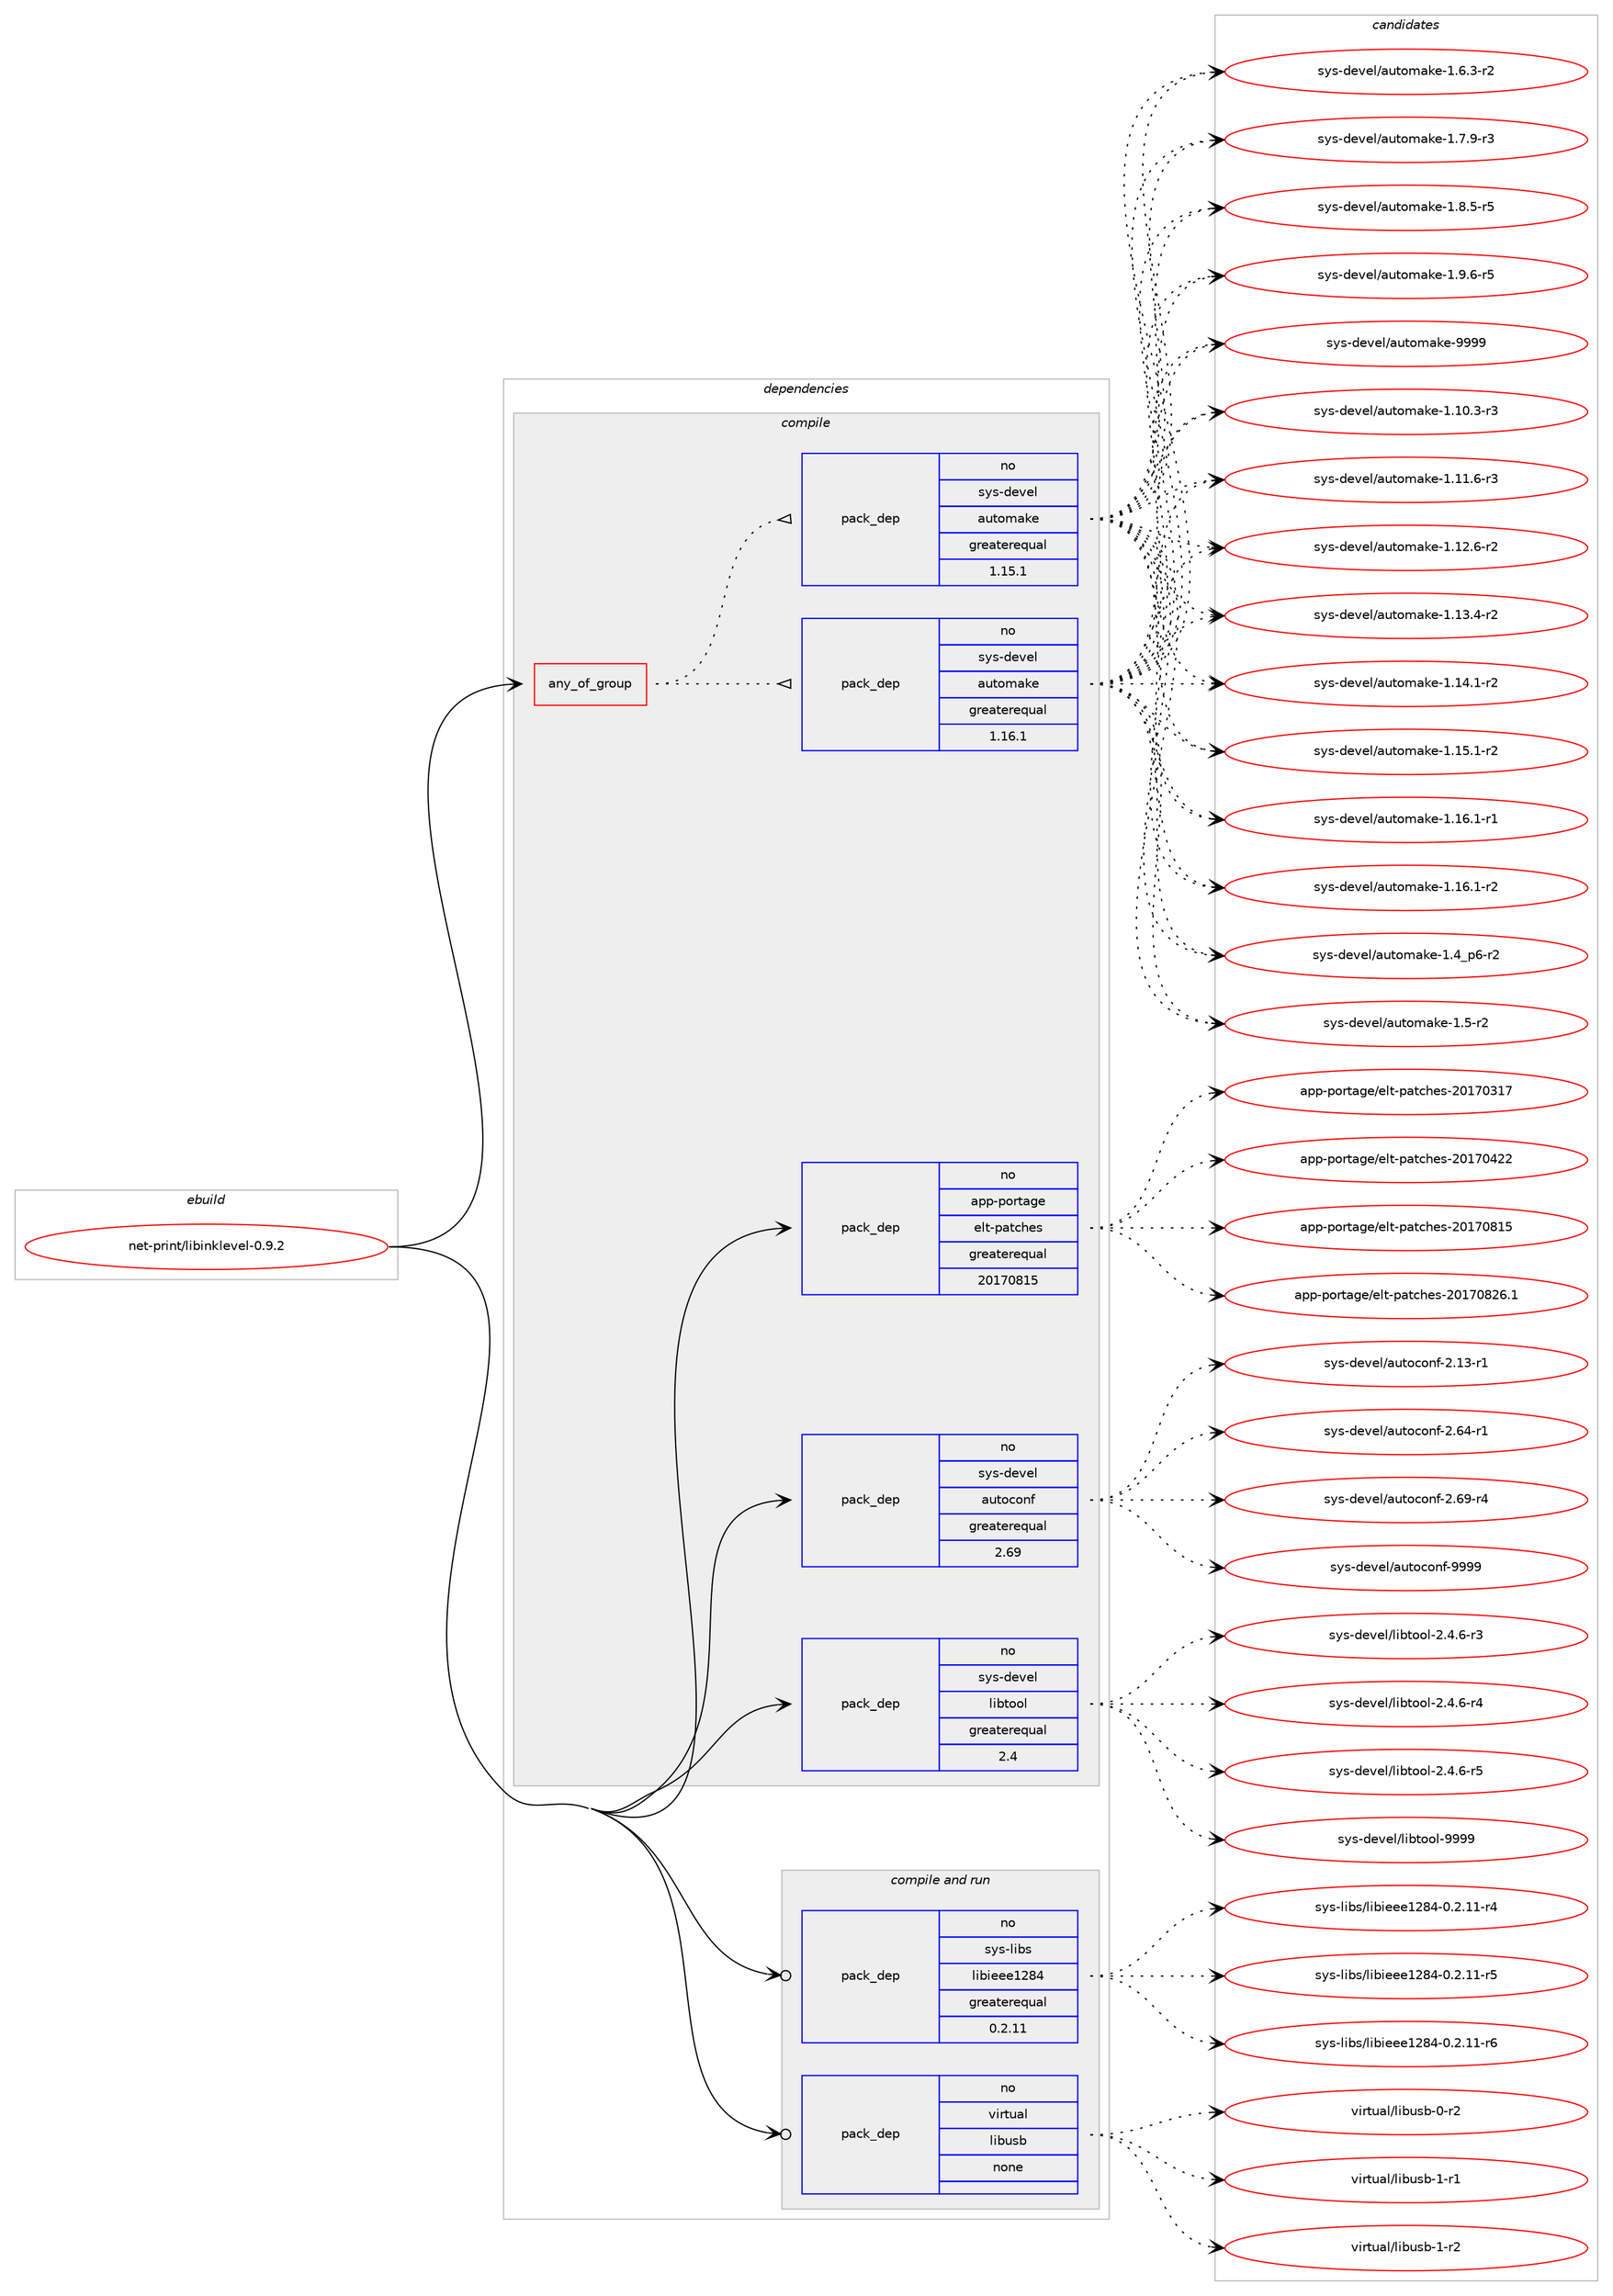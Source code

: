 digraph prolog {

# *************
# Graph options
# *************

newrank=true;
concentrate=true;
compound=true;
graph [rankdir=LR,fontname=Helvetica,fontsize=10,ranksep=1.5];#, ranksep=2.5, nodesep=0.2];
edge  [arrowhead=vee];
node  [fontname=Helvetica,fontsize=10];

# **********
# The ebuild
# **********

subgraph cluster_leftcol {
color=gray;
rank=same;
label=<<i>ebuild</i>>;
id [label="net-print/libinklevel-0.9.2", color=red, width=4, href="../net-print/libinklevel-0.9.2.svg"];
}

# ****************
# The dependencies
# ****************

subgraph cluster_midcol {
color=gray;
label=<<i>dependencies</i>>;
subgraph cluster_compile {
fillcolor="#eeeeee";
style=filled;
label=<<i>compile</i>>;
subgraph any14354 {
dependency841802 [label=<<TABLE BORDER="0" CELLBORDER="1" CELLSPACING="0" CELLPADDING="4"><TR><TD CELLPADDING="10">any_of_group</TD></TR></TABLE>>, shape=none, color=red];subgraph pack621743 {
dependency841803 [label=<<TABLE BORDER="0" CELLBORDER="1" CELLSPACING="0" CELLPADDING="4" WIDTH="220"><TR><TD ROWSPAN="6" CELLPADDING="30">pack_dep</TD></TR><TR><TD WIDTH="110">no</TD></TR><TR><TD>sys-devel</TD></TR><TR><TD>automake</TD></TR><TR><TD>greaterequal</TD></TR><TR><TD>1.16.1</TD></TR></TABLE>>, shape=none, color=blue];
}
dependency841802:e -> dependency841803:w [weight=20,style="dotted",arrowhead="oinv"];
subgraph pack621744 {
dependency841804 [label=<<TABLE BORDER="0" CELLBORDER="1" CELLSPACING="0" CELLPADDING="4" WIDTH="220"><TR><TD ROWSPAN="6" CELLPADDING="30">pack_dep</TD></TR><TR><TD WIDTH="110">no</TD></TR><TR><TD>sys-devel</TD></TR><TR><TD>automake</TD></TR><TR><TD>greaterequal</TD></TR><TR><TD>1.15.1</TD></TR></TABLE>>, shape=none, color=blue];
}
dependency841802:e -> dependency841804:w [weight=20,style="dotted",arrowhead="oinv"];
}
id:e -> dependency841802:w [weight=20,style="solid",arrowhead="vee"];
subgraph pack621745 {
dependency841805 [label=<<TABLE BORDER="0" CELLBORDER="1" CELLSPACING="0" CELLPADDING="4" WIDTH="220"><TR><TD ROWSPAN="6" CELLPADDING="30">pack_dep</TD></TR><TR><TD WIDTH="110">no</TD></TR><TR><TD>app-portage</TD></TR><TR><TD>elt-patches</TD></TR><TR><TD>greaterequal</TD></TR><TR><TD>20170815</TD></TR></TABLE>>, shape=none, color=blue];
}
id:e -> dependency841805:w [weight=20,style="solid",arrowhead="vee"];
subgraph pack621746 {
dependency841806 [label=<<TABLE BORDER="0" CELLBORDER="1" CELLSPACING="0" CELLPADDING="4" WIDTH="220"><TR><TD ROWSPAN="6" CELLPADDING="30">pack_dep</TD></TR><TR><TD WIDTH="110">no</TD></TR><TR><TD>sys-devel</TD></TR><TR><TD>autoconf</TD></TR><TR><TD>greaterequal</TD></TR><TR><TD>2.69</TD></TR></TABLE>>, shape=none, color=blue];
}
id:e -> dependency841806:w [weight=20,style="solid",arrowhead="vee"];
subgraph pack621747 {
dependency841807 [label=<<TABLE BORDER="0" CELLBORDER="1" CELLSPACING="0" CELLPADDING="4" WIDTH="220"><TR><TD ROWSPAN="6" CELLPADDING="30">pack_dep</TD></TR><TR><TD WIDTH="110">no</TD></TR><TR><TD>sys-devel</TD></TR><TR><TD>libtool</TD></TR><TR><TD>greaterequal</TD></TR><TR><TD>2.4</TD></TR></TABLE>>, shape=none, color=blue];
}
id:e -> dependency841807:w [weight=20,style="solid",arrowhead="vee"];
}
subgraph cluster_compileandrun {
fillcolor="#eeeeee";
style=filled;
label=<<i>compile and run</i>>;
subgraph pack621748 {
dependency841808 [label=<<TABLE BORDER="0" CELLBORDER="1" CELLSPACING="0" CELLPADDING="4" WIDTH="220"><TR><TD ROWSPAN="6" CELLPADDING="30">pack_dep</TD></TR><TR><TD WIDTH="110">no</TD></TR><TR><TD>sys-libs</TD></TR><TR><TD>libieee1284</TD></TR><TR><TD>greaterequal</TD></TR><TR><TD>0.2.11</TD></TR></TABLE>>, shape=none, color=blue];
}
id:e -> dependency841808:w [weight=20,style="solid",arrowhead="odotvee"];
subgraph pack621749 {
dependency841809 [label=<<TABLE BORDER="0" CELLBORDER="1" CELLSPACING="0" CELLPADDING="4" WIDTH="220"><TR><TD ROWSPAN="6" CELLPADDING="30">pack_dep</TD></TR><TR><TD WIDTH="110">no</TD></TR><TR><TD>virtual</TD></TR><TR><TD>libusb</TD></TR><TR><TD>none</TD></TR><TR><TD></TD></TR></TABLE>>, shape=none, color=blue];
}
id:e -> dependency841809:w [weight=20,style="solid",arrowhead="odotvee"];
}
subgraph cluster_run {
fillcolor="#eeeeee";
style=filled;
label=<<i>run</i>>;
}
}

# **************
# The candidates
# **************

subgraph cluster_choices {
rank=same;
color=gray;
label=<<i>candidates</i>>;

subgraph choice621743 {
color=black;
nodesep=1;
choice11512111545100101118101108479711711611110997107101454946494846514511451 [label="sys-devel/automake-1.10.3-r3", color=red, width=4,href="../sys-devel/automake-1.10.3-r3.svg"];
choice11512111545100101118101108479711711611110997107101454946494946544511451 [label="sys-devel/automake-1.11.6-r3", color=red, width=4,href="../sys-devel/automake-1.11.6-r3.svg"];
choice11512111545100101118101108479711711611110997107101454946495046544511450 [label="sys-devel/automake-1.12.6-r2", color=red, width=4,href="../sys-devel/automake-1.12.6-r2.svg"];
choice11512111545100101118101108479711711611110997107101454946495146524511450 [label="sys-devel/automake-1.13.4-r2", color=red, width=4,href="../sys-devel/automake-1.13.4-r2.svg"];
choice11512111545100101118101108479711711611110997107101454946495246494511450 [label="sys-devel/automake-1.14.1-r2", color=red, width=4,href="../sys-devel/automake-1.14.1-r2.svg"];
choice11512111545100101118101108479711711611110997107101454946495346494511450 [label="sys-devel/automake-1.15.1-r2", color=red, width=4,href="../sys-devel/automake-1.15.1-r2.svg"];
choice11512111545100101118101108479711711611110997107101454946495446494511449 [label="sys-devel/automake-1.16.1-r1", color=red, width=4,href="../sys-devel/automake-1.16.1-r1.svg"];
choice11512111545100101118101108479711711611110997107101454946495446494511450 [label="sys-devel/automake-1.16.1-r2", color=red, width=4,href="../sys-devel/automake-1.16.1-r2.svg"];
choice115121115451001011181011084797117116111109971071014549465295112544511450 [label="sys-devel/automake-1.4_p6-r2", color=red, width=4,href="../sys-devel/automake-1.4_p6-r2.svg"];
choice11512111545100101118101108479711711611110997107101454946534511450 [label="sys-devel/automake-1.5-r2", color=red, width=4,href="../sys-devel/automake-1.5-r2.svg"];
choice115121115451001011181011084797117116111109971071014549465446514511450 [label="sys-devel/automake-1.6.3-r2", color=red, width=4,href="../sys-devel/automake-1.6.3-r2.svg"];
choice115121115451001011181011084797117116111109971071014549465546574511451 [label="sys-devel/automake-1.7.9-r3", color=red, width=4,href="../sys-devel/automake-1.7.9-r3.svg"];
choice115121115451001011181011084797117116111109971071014549465646534511453 [label="sys-devel/automake-1.8.5-r5", color=red, width=4,href="../sys-devel/automake-1.8.5-r5.svg"];
choice115121115451001011181011084797117116111109971071014549465746544511453 [label="sys-devel/automake-1.9.6-r5", color=red, width=4,href="../sys-devel/automake-1.9.6-r5.svg"];
choice115121115451001011181011084797117116111109971071014557575757 [label="sys-devel/automake-9999", color=red, width=4,href="../sys-devel/automake-9999.svg"];
dependency841803:e -> choice11512111545100101118101108479711711611110997107101454946494846514511451:w [style=dotted,weight="100"];
dependency841803:e -> choice11512111545100101118101108479711711611110997107101454946494946544511451:w [style=dotted,weight="100"];
dependency841803:e -> choice11512111545100101118101108479711711611110997107101454946495046544511450:w [style=dotted,weight="100"];
dependency841803:e -> choice11512111545100101118101108479711711611110997107101454946495146524511450:w [style=dotted,weight="100"];
dependency841803:e -> choice11512111545100101118101108479711711611110997107101454946495246494511450:w [style=dotted,weight="100"];
dependency841803:e -> choice11512111545100101118101108479711711611110997107101454946495346494511450:w [style=dotted,weight="100"];
dependency841803:e -> choice11512111545100101118101108479711711611110997107101454946495446494511449:w [style=dotted,weight="100"];
dependency841803:e -> choice11512111545100101118101108479711711611110997107101454946495446494511450:w [style=dotted,weight="100"];
dependency841803:e -> choice115121115451001011181011084797117116111109971071014549465295112544511450:w [style=dotted,weight="100"];
dependency841803:e -> choice11512111545100101118101108479711711611110997107101454946534511450:w [style=dotted,weight="100"];
dependency841803:e -> choice115121115451001011181011084797117116111109971071014549465446514511450:w [style=dotted,weight="100"];
dependency841803:e -> choice115121115451001011181011084797117116111109971071014549465546574511451:w [style=dotted,weight="100"];
dependency841803:e -> choice115121115451001011181011084797117116111109971071014549465646534511453:w [style=dotted,weight="100"];
dependency841803:e -> choice115121115451001011181011084797117116111109971071014549465746544511453:w [style=dotted,weight="100"];
dependency841803:e -> choice115121115451001011181011084797117116111109971071014557575757:w [style=dotted,weight="100"];
}
subgraph choice621744 {
color=black;
nodesep=1;
choice11512111545100101118101108479711711611110997107101454946494846514511451 [label="sys-devel/automake-1.10.3-r3", color=red, width=4,href="../sys-devel/automake-1.10.3-r3.svg"];
choice11512111545100101118101108479711711611110997107101454946494946544511451 [label="sys-devel/automake-1.11.6-r3", color=red, width=4,href="../sys-devel/automake-1.11.6-r3.svg"];
choice11512111545100101118101108479711711611110997107101454946495046544511450 [label="sys-devel/automake-1.12.6-r2", color=red, width=4,href="../sys-devel/automake-1.12.6-r2.svg"];
choice11512111545100101118101108479711711611110997107101454946495146524511450 [label="sys-devel/automake-1.13.4-r2", color=red, width=4,href="../sys-devel/automake-1.13.4-r2.svg"];
choice11512111545100101118101108479711711611110997107101454946495246494511450 [label="sys-devel/automake-1.14.1-r2", color=red, width=4,href="../sys-devel/automake-1.14.1-r2.svg"];
choice11512111545100101118101108479711711611110997107101454946495346494511450 [label="sys-devel/automake-1.15.1-r2", color=red, width=4,href="../sys-devel/automake-1.15.1-r2.svg"];
choice11512111545100101118101108479711711611110997107101454946495446494511449 [label="sys-devel/automake-1.16.1-r1", color=red, width=4,href="../sys-devel/automake-1.16.1-r1.svg"];
choice11512111545100101118101108479711711611110997107101454946495446494511450 [label="sys-devel/automake-1.16.1-r2", color=red, width=4,href="../sys-devel/automake-1.16.1-r2.svg"];
choice115121115451001011181011084797117116111109971071014549465295112544511450 [label="sys-devel/automake-1.4_p6-r2", color=red, width=4,href="../sys-devel/automake-1.4_p6-r2.svg"];
choice11512111545100101118101108479711711611110997107101454946534511450 [label="sys-devel/automake-1.5-r2", color=red, width=4,href="../sys-devel/automake-1.5-r2.svg"];
choice115121115451001011181011084797117116111109971071014549465446514511450 [label="sys-devel/automake-1.6.3-r2", color=red, width=4,href="../sys-devel/automake-1.6.3-r2.svg"];
choice115121115451001011181011084797117116111109971071014549465546574511451 [label="sys-devel/automake-1.7.9-r3", color=red, width=4,href="../sys-devel/automake-1.7.9-r3.svg"];
choice115121115451001011181011084797117116111109971071014549465646534511453 [label="sys-devel/automake-1.8.5-r5", color=red, width=4,href="../sys-devel/automake-1.8.5-r5.svg"];
choice115121115451001011181011084797117116111109971071014549465746544511453 [label="sys-devel/automake-1.9.6-r5", color=red, width=4,href="../sys-devel/automake-1.9.6-r5.svg"];
choice115121115451001011181011084797117116111109971071014557575757 [label="sys-devel/automake-9999", color=red, width=4,href="../sys-devel/automake-9999.svg"];
dependency841804:e -> choice11512111545100101118101108479711711611110997107101454946494846514511451:w [style=dotted,weight="100"];
dependency841804:e -> choice11512111545100101118101108479711711611110997107101454946494946544511451:w [style=dotted,weight="100"];
dependency841804:e -> choice11512111545100101118101108479711711611110997107101454946495046544511450:w [style=dotted,weight="100"];
dependency841804:e -> choice11512111545100101118101108479711711611110997107101454946495146524511450:w [style=dotted,weight="100"];
dependency841804:e -> choice11512111545100101118101108479711711611110997107101454946495246494511450:w [style=dotted,weight="100"];
dependency841804:e -> choice11512111545100101118101108479711711611110997107101454946495346494511450:w [style=dotted,weight="100"];
dependency841804:e -> choice11512111545100101118101108479711711611110997107101454946495446494511449:w [style=dotted,weight="100"];
dependency841804:e -> choice11512111545100101118101108479711711611110997107101454946495446494511450:w [style=dotted,weight="100"];
dependency841804:e -> choice115121115451001011181011084797117116111109971071014549465295112544511450:w [style=dotted,weight="100"];
dependency841804:e -> choice11512111545100101118101108479711711611110997107101454946534511450:w [style=dotted,weight="100"];
dependency841804:e -> choice115121115451001011181011084797117116111109971071014549465446514511450:w [style=dotted,weight="100"];
dependency841804:e -> choice115121115451001011181011084797117116111109971071014549465546574511451:w [style=dotted,weight="100"];
dependency841804:e -> choice115121115451001011181011084797117116111109971071014549465646534511453:w [style=dotted,weight="100"];
dependency841804:e -> choice115121115451001011181011084797117116111109971071014549465746544511453:w [style=dotted,weight="100"];
dependency841804:e -> choice115121115451001011181011084797117116111109971071014557575757:w [style=dotted,weight="100"];
}
subgraph choice621745 {
color=black;
nodesep=1;
choice97112112451121111141169710310147101108116451129711699104101115455048495548514955 [label="app-portage/elt-patches-20170317", color=red, width=4,href="../app-portage/elt-patches-20170317.svg"];
choice97112112451121111141169710310147101108116451129711699104101115455048495548525050 [label="app-portage/elt-patches-20170422", color=red, width=4,href="../app-portage/elt-patches-20170422.svg"];
choice97112112451121111141169710310147101108116451129711699104101115455048495548564953 [label="app-portage/elt-patches-20170815", color=red, width=4,href="../app-portage/elt-patches-20170815.svg"];
choice971121124511211111411697103101471011081164511297116991041011154550484955485650544649 [label="app-portage/elt-patches-20170826.1", color=red, width=4,href="../app-portage/elt-patches-20170826.1.svg"];
dependency841805:e -> choice97112112451121111141169710310147101108116451129711699104101115455048495548514955:w [style=dotted,weight="100"];
dependency841805:e -> choice97112112451121111141169710310147101108116451129711699104101115455048495548525050:w [style=dotted,weight="100"];
dependency841805:e -> choice97112112451121111141169710310147101108116451129711699104101115455048495548564953:w [style=dotted,weight="100"];
dependency841805:e -> choice971121124511211111411697103101471011081164511297116991041011154550484955485650544649:w [style=dotted,weight="100"];
}
subgraph choice621746 {
color=black;
nodesep=1;
choice1151211154510010111810110847971171161119911111010245504649514511449 [label="sys-devel/autoconf-2.13-r1", color=red, width=4,href="../sys-devel/autoconf-2.13-r1.svg"];
choice1151211154510010111810110847971171161119911111010245504654524511449 [label="sys-devel/autoconf-2.64-r1", color=red, width=4,href="../sys-devel/autoconf-2.64-r1.svg"];
choice1151211154510010111810110847971171161119911111010245504654574511452 [label="sys-devel/autoconf-2.69-r4", color=red, width=4,href="../sys-devel/autoconf-2.69-r4.svg"];
choice115121115451001011181011084797117116111991111101024557575757 [label="sys-devel/autoconf-9999", color=red, width=4,href="../sys-devel/autoconf-9999.svg"];
dependency841806:e -> choice1151211154510010111810110847971171161119911111010245504649514511449:w [style=dotted,weight="100"];
dependency841806:e -> choice1151211154510010111810110847971171161119911111010245504654524511449:w [style=dotted,weight="100"];
dependency841806:e -> choice1151211154510010111810110847971171161119911111010245504654574511452:w [style=dotted,weight="100"];
dependency841806:e -> choice115121115451001011181011084797117116111991111101024557575757:w [style=dotted,weight="100"];
}
subgraph choice621747 {
color=black;
nodesep=1;
choice1151211154510010111810110847108105981161111111084550465246544511451 [label="sys-devel/libtool-2.4.6-r3", color=red, width=4,href="../sys-devel/libtool-2.4.6-r3.svg"];
choice1151211154510010111810110847108105981161111111084550465246544511452 [label="sys-devel/libtool-2.4.6-r4", color=red, width=4,href="../sys-devel/libtool-2.4.6-r4.svg"];
choice1151211154510010111810110847108105981161111111084550465246544511453 [label="sys-devel/libtool-2.4.6-r5", color=red, width=4,href="../sys-devel/libtool-2.4.6-r5.svg"];
choice1151211154510010111810110847108105981161111111084557575757 [label="sys-devel/libtool-9999", color=red, width=4,href="../sys-devel/libtool-9999.svg"];
dependency841807:e -> choice1151211154510010111810110847108105981161111111084550465246544511451:w [style=dotted,weight="100"];
dependency841807:e -> choice1151211154510010111810110847108105981161111111084550465246544511452:w [style=dotted,weight="100"];
dependency841807:e -> choice1151211154510010111810110847108105981161111111084550465246544511453:w [style=dotted,weight="100"];
dependency841807:e -> choice1151211154510010111810110847108105981161111111084557575757:w [style=dotted,weight="100"];
}
subgraph choice621748 {
color=black;
nodesep=1;
choice1151211154510810598115471081059810510110110149505652454846504649494511452 [label="sys-libs/libieee1284-0.2.11-r4", color=red, width=4,href="../sys-libs/libieee1284-0.2.11-r4.svg"];
choice1151211154510810598115471081059810510110110149505652454846504649494511453 [label="sys-libs/libieee1284-0.2.11-r5", color=red, width=4,href="../sys-libs/libieee1284-0.2.11-r5.svg"];
choice1151211154510810598115471081059810510110110149505652454846504649494511454 [label="sys-libs/libieee1284-0.2.11-r6", color=red, width=4,href="../sys-libs/libieee1284-0.2.11-r6.svg"];
dependency841808:e -> choice1151211154510810598115471081059810510110110149505652454846504649494511452:w [style=dotted,weight="100"];
dependency841808:e -> choice1151211154510810598115471081059810510110110149505652454846504649494511453:w [style=dotted,weight="100"];
dependency841808:e -> choice1151211154510810598115471081059810510110110149505652454846504649494511454:w [style=dotted,weight="100"];
}
subgraph choice621749 {
color=black;
nodesep=1;
choice1181051141161179710847108105981171159845484511450 [label="virtual/libusb-0-r2", color=red, width=4,href="../virtual/libusb-0-r2.svg"];
choice1181051141161179710847108105981171159845494511449 [label="virtual/libusb-1-r1", color=red, width=4,href="../virtual/libusb-1-r1.svg"];
choice1181051141161179710847108105981171159845494511450 [label="virtual/libusb-1-r2", color=red, width=4,href="../virtual/libusb-1-r2.svg"];
dependency841809:e -> choice1181051141161179710847108105981171159845484511450:w [style=dotted,weight="100"];
dependency841809:e -> choice1181051141161179710847108105981171159845494511449:w [style=dotted,weight="100"];
dependency841809:e -> choice1181051141161179710847108105981171159845494511450:w [style=dotted,weight="100"];
}
}

}
